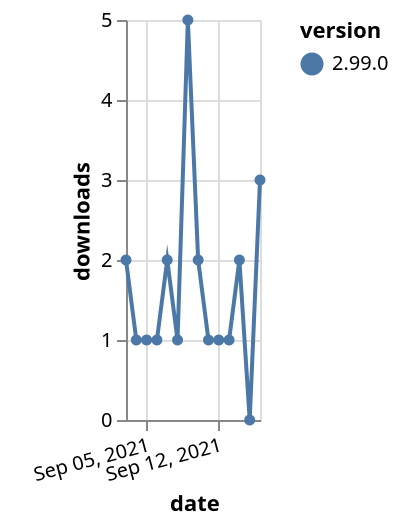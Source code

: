 {"$schema": "https://vega.github.io/schema/vega-lite/v5.json", "description": "A simple bar chart with embedded data.", "data": {"values": [{"date": "2021-09-03", "total": 828, "delta": 2, "version": "2.99.0"}, {"date": "2021-09-04", "total": 829, "delta": 1, "version": "2.99.0"}, {"date": "2021-09-05", "total": 830, "delta": 1, "version": "2.99.0"}, {"date": "2021-09-06", "total": 831, "delta": 1, "version": "2.99.0"}, {"date": "2021-09-07", "total": 833, "delta": 2, "version": "2.99.0"}, {"date": "2021-09-08", "total": 834, "delta": 1, "version": "2.99.0"}, {"date": "2021-09-09", "total": 839, "delta": 5, "version": "2.99.0"}, {"date": "2021-09-10", "total": 841, "delta": 2, "version": "2.99.0"}, {"date": "2021-09-11", "total": 842, "delta": 1, "version": "2.99.0"}, {"date": "2021-09-12", "total": 843, "delta": 1, "version": "2.99.0"}, {"date": "2021-09-13", "total": 844, "delta": 1, "version": "2.99.0"}, {"date": "2021-09-14", "total": 846, "delta": 2, "version": "2.99.0"}, {"date": "2021-09-15", "total": 846, "delta": 0, "version": "2.99.0"}, {"date": "2021-09-16", "total": 849, "delta": 3, "version": "2.99.0"}]}, "width": "container", "mark": {"type": "line", "point": {"filled": true}}, "encoding": {"x": {"field": "date", "type": "temporal", "timeUnit": "yearmonthdate", "title": "date", "axis": {"labelAngle": -15}}, "y": {"field": "delta", "type": "quantitative", "title": "downloads"}, "color": {"field": "version", "type": "nominal"}, "tooltip": {"field": "delta"}}}